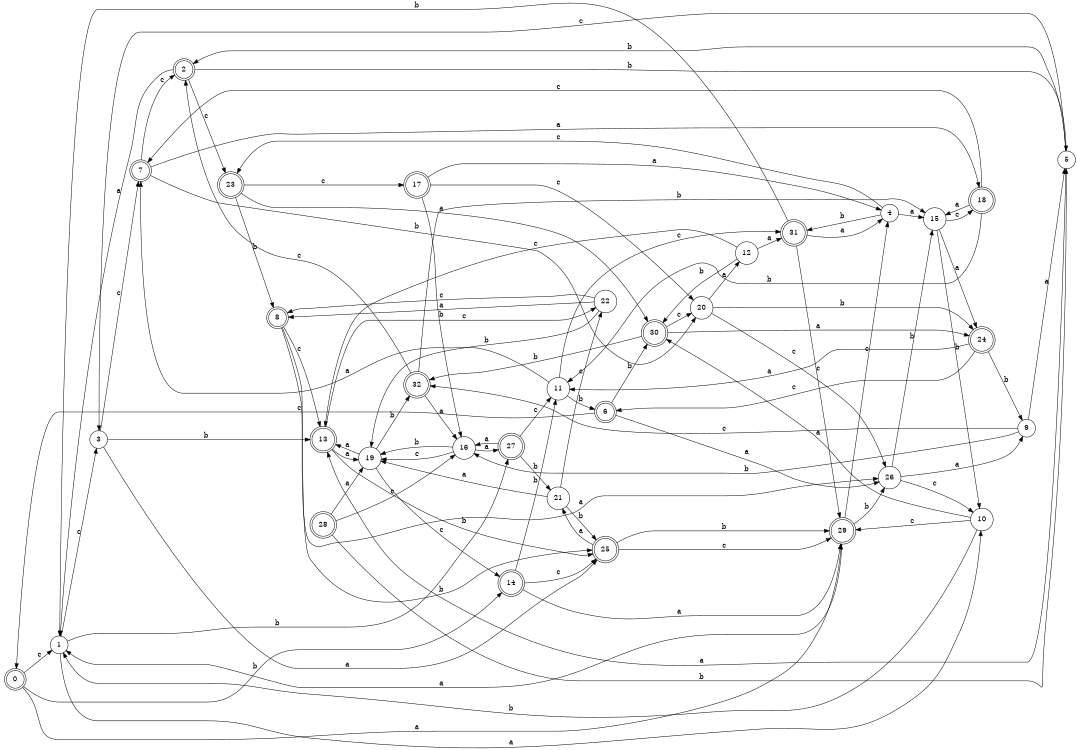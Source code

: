 digraph n27_1 {
__start0 [label="" shape="none"];

rankdir=LR;
size="8,5";

s0 [style="rounded,filled", color="black", fillcolor="white" shape="doublecircle", label="0"];
s1 [style="filled", color="black", fillcolor="white" shape="circle", label="1"];
s2 [style="rounded,filled", color="black", fillcolor="white" shape="doublecircle", label="2"];
s3 [style="filled", color="black", fillcolor="white" shape="circle", label="3"];
s4 [style="filled", color="black", fillcolor="white" shape="circle", label="4"];
s5 [style="filled", color="black", fillcolor="white" shape="circle", label="5"];
s6 [style="rounded,filled", color="black", fillcolor="white" shape="doublecircle", label="6"];
s7 [style="rounded,filled", color="black", fillcolor="white" shape="doublecircle", label="7"];
s8 [style="rounded,filled", color="black", fillcolor="white" shape="doublecircle", label="8"];
s9 [style="filled", color="black", fillcolor="white" shape="circle", label="9"];
s10 [style="filled", color="black", fillcolor="white" shape="circle", label="10"];
s11 [style="filled", color="black", fillcolor="white" shape="circle", label="11"];
s12 [style="filled", color="black", fillcolor="white" shape="circle", label="12"];
s13 [style="rounded,filled", color="black", fillcolor="white" shape="doublecircle", label="13"];
s14 [style="rounded,filled", color="black", fillcolor="white" shape="doublecircle", label="14"];
s15 [style="filled", color="black", fillcolor="white" shape="circle", label="15"];
s16 [style="filled", color="black", fillcolor="white" shape="circle", label="16"];
s17 [style="rounded,filled", color="black", fillcolor="white" shape="doublecircle", label="17"];
s18 [style="rounded,filled", color="black", fillcolor="white" shape="doublecircle", label="18"];
s19 [style="filled", color="black", fillcolor="white" shape="circle", label="19"];
s20 [style="filled", color="black", fillcolor="white" shape="circle", label="20"];
s21 [style="filled", color="black", fillcolor="white" shape="circle", label="21"];
s22 [style="filled", color="black", fillcolor="white" shape="circle", label="22"];
s23 [style="rounded,filled", color="black", fillcolor="white" shape="doublecircle", label="23"];
s24 [style="rounded,filled", color="black", fillcolor="white" shape="doublecircle", label="24"];
s25 [style="rounded,filled", color="black", fillcolor="white" shape="doublecircle", label="25"];
s26 [style="filled", color="black", fillcolor="white" shape="circle", label="26"];
s27 [style="rounded,filled", color="black", fillcolor="white" shape="doublecircle", label="27"];
s28 [style="rounded,filled", color="black", fillcolor="white" shape="doublecircle", label="28"];
s29 [style="rounded,filled", color="black", fillcolor="white" shape="doublecircle", label="29"];
s30 [style="rounded,filled", color="black", fillcolor="white" shape="doublecircle", label="30"];
s31 [style="rounded,filled", color="black", fillcolor="white" shape="doublecircle", label="31"];
s32 [style="rounded,filled", color="black", fillcolor="white" shape="doublecircle", label="32"];
s0 -> s29 [label="a"];
s0 -> s14 [label="b"];
s0 -> s1 [label="c"];
s1 -> s10 [label="a"];
s1 -> s27 [label="b"];
s1 -> s3 [label="c"];
s2 -> s1 [label="a"];
s2 -> s5 [label="b"];
s2 -> s23 [label="c"];
s3 -> s25 [label="a"];
s3 -> s13 [label="b"];
s3 -> s7 [label="c"];
s4 -> s15 [label="a"];
s4 -> s31 [label="b"];
s4 -> s23 [label="c"];
s5 -> s13 [label="a"];
s5 -> s2 [label="b"];
s5 -> s3 [label="c"];
s6 -> s26 [label="a"];
s6 -> s30 [label="b"];
s6 -> s0 [label="c"];
s7 -> s18 [label="a"];
s7 -> s20 [label="b"];
s7 -> s2 [label="c"];
s8 -> s26 [label="a"];
s8 -> s25 [label="b"];
s8 -> s13 [label="c"];
s9 -> s5 [label="a"];
s9 -> s16 [label="b"];
s9 -> s32 [label="c"];
s10 -> s30 [label="a"];
s10 -> s1 [label="b"];
s10 -> s29 [label="c"];
s11 -> s7 [label="a"];
s11 -> s6 [label="b"];
s11 -> s31 [label="c"];
s12 -> s31 [label="a"];
s12 -> s30 [label="b"];
s12 -> s13 [label="c"];
s13 -> s19 [label="a"];
s13 -> s25 [label="b"];
s13 -> s22 [label="c"];
s14 -> s29 [label="a"];
s14 -> s11 [label="b"];
s14 -> s25 [label="c"];
s15 -> s24 [label="a"];
s15 -> s10 [label="b"];
s15 -> s18 [label="c"];
s16 -> s27 [label="a"];
s16 -> s19 [label="b"];
s16 -> s19 [label="c"];
s17 -> s4 [label="a"];
s17 -> s16 [label="b"];
s17 -> s20 [label="c"];
s18 -> s15 [label="a"];
s18 -> s11 [label="b"];
s18 -> s7 [label="c"];
s19 -> s13 [label="a"];
s19 -> s32 [label="b"];
s19 -> s14 [label="c"];
s20 -> s12 [label="a"];
s20 -> s24 [label="b"];
s20 -> s26 [label="c"];
s21 -> s19 [label="a"];
s21 -> s25 [label="b"];
s21 -> s22 [label="c"];
s22 -> s8 [label="a"];
s22 -> s19 [label="b"];
s22 -> s8 [label="c"];
s23 -> s30 [label="a"];
s23 -> s8 [label="b"];
s23 -> s17 [label="c"];
s24 -> s11 [label="a"];
s24 -> s9 [label="b"];
s24 -> s6 [label="c"];
s25 -> s21 [label="a"];
s25 -> s29 [label="b"];
s25 -> s29 [label="c"];
s26 -> s9 [label="a"];
s26 -> s15 [label="b"];
s26 -> s10 [label="c"];
s27 -> s16 [label="a"];
s27 -> s21 [label="b"];
s27 -> s11 [label="c"];
s28 -> s19 [label="a"];
s28 -> s5 [label="b"];
s28 -> s16 [label="c"];
s29 -> s1 [label="a"];
s29 -> s26 [label="b"];
s29 -> s4 [label="c"];
s30 -> s24 [label="a"];
s30 -> s32 [label="b"];
s30 -> s20 [label="c"];
s31 -> s4 [label="a"];
s31 -> s1 [label="b"];
s31 -> s29 [label="c"];
s32 -> s16 [label="a"];
s32 -> s15 [label="b"];
s32 -> s2 [label="c"];

}